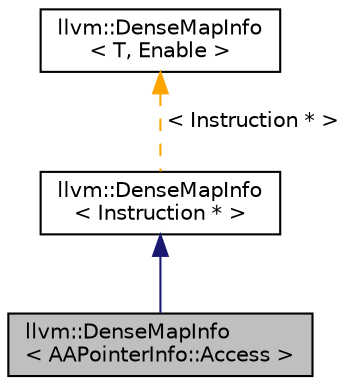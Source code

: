 digraph "llvm::DenseMapInfo&lt; AAPointerInfo::Access &gt;"
{
 // LATEX_PDF_SIZE
  bgcolor="transparent";
  edge [fontname="Helvetica",fontsize="10",labelfontname="Helvetica",labelfontsize="10"];
  node [fontname="Helvetica",fontsize="10",shape=record];
  Node1 [label="llvm::DenseMapInfo\l\< AAPointerInfo::Access \>",height=0.2,width=0.4,color="black", fillcolor="grey75", style="filled", fontcolor="black",tooltip="Helper for AA::PointerInfo::Access DenseMap/Set usage."];
  Node2 -> Node1 [dir="back",color="midnightblue",fontsize="10",style="solid",fontname="Helvetica"];
  Node2 [label="llvm::DenseMapInfo\l\< Instruction * \>",height=0.2,width=0.4,color="black",URL="$structllvm_1_1DenseMapInfo.html",tooltip=" "];
  Node3 -> Node2 [dir="back",color="orange",fontsize="10",style="dashed",label=" \< Instruction * \>" ,fontname="Helvetica"];
  Node3 [label="llvm::DenseMapInfo\l\< T, Enable \>",height=0.2,width=0.4,color="black",URL="$structllvm_1_1DenseMapInfo.html",tooltip="An information struct used to provide DenseMap with the various necessary components for a given valu..."];
}
